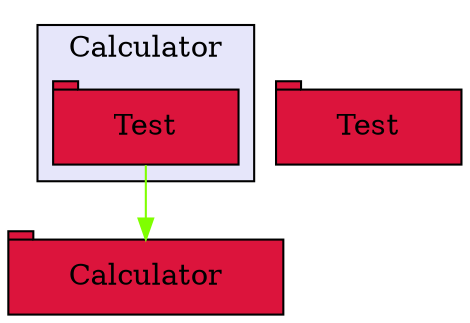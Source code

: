 digraph "Import visualisation" {
	node [label="\N", margin="0.4,0.1", style=filled];
	subgraph cluster_Calculator {
		graph [fillcolor=lavender,
			style=filled,
			label=Calculator];
		2 [label=Test, fillcolor=crimson, shape=tab];
	}
	1 [label=Calculator, fillcolor=crimson, shape=tab];
	3 [label=Test, fillcolor=crimson, shape=tab];
	2 -> 1 [color=chartreuse];
}
